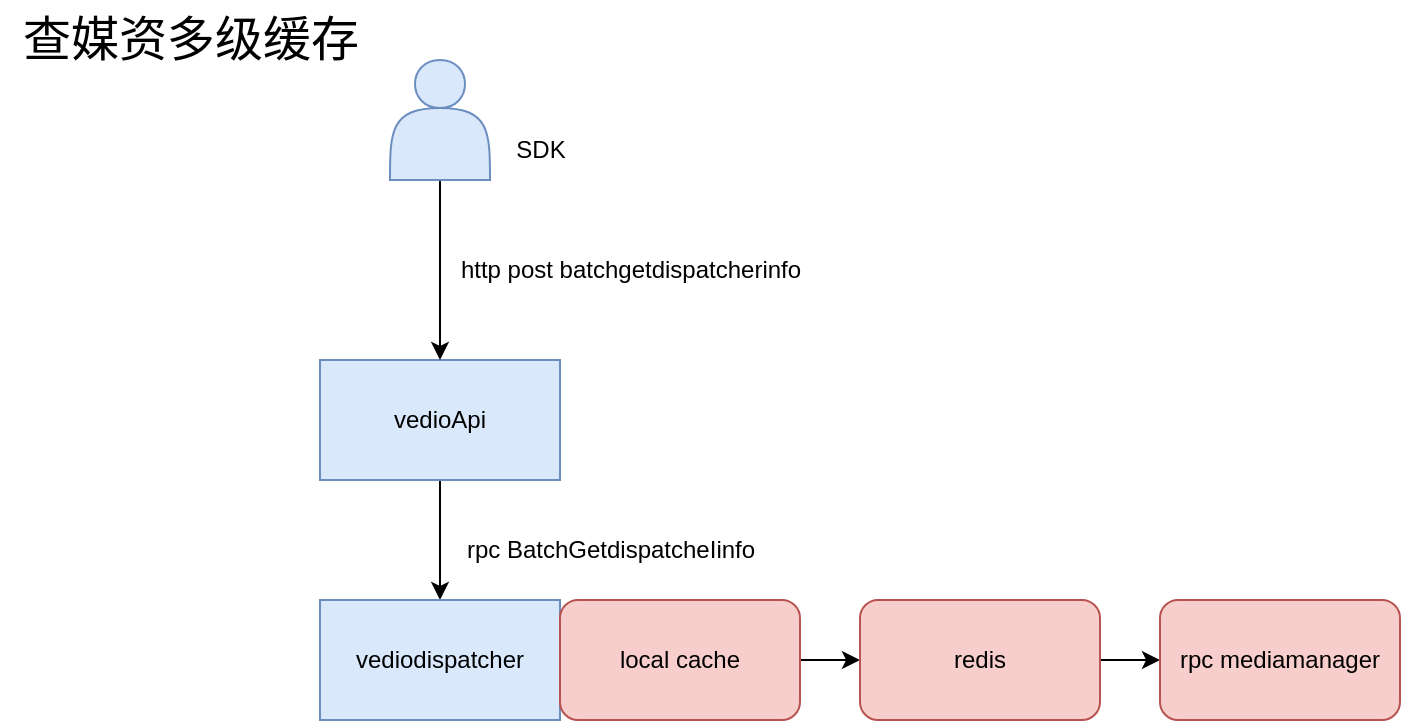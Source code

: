 <mxfile version="20.2.0" type="github">
  <diagram id="PE9LwXxQQbcbUWWuchnT" name="第 1 页">
    <mxGraphModel dx="1176" dy="684" grid="1" gridSize="10" guides="1" tooltips="1" connect="1" arrows="1" fold="1" page="1" pageScale="1" pageWidth="827" pageHeight="1169" math="0" shadow="0">
      <root>
        <mxCell id="0" />
        <mxCell id="1" parent="0" />
        <mxCell id="L4WAofT8WboGvsGtaW92-8" style="edgeStyle=orthogonalEdgeStyle;rounded=0;orthogonalLoop=1;jettySize=auto;html=1;exitX=0.5;exitY=1;exitDx=0;exitDy=0;entryX=0.5;entryY=0;entryDx=0;entryDy=0;fontSize=24;" edge="1" parent="1" source="L4WAofT8WboGvsGtaW92-1" target="L4WAofT8WboGvsGtaW92-2">
          <mxGeometry relative="1" as="geometry" />
        </mxCell>
        <mxCell id="L4WAofT8WboGvsGtaW92-1" value="vedioApi" style="rounded=0;whiteSpace=wrap;html=1;fillColor=#dae8fc;strokeColor=#6c8ebf;" vertex="1" parent="1">
          <mxGeometry x="180" y="200" width="120" height="60" as="geometry" />
        </mxCell>
        <mxCell id="L4WAofT8WboGvsGtaW92-2" value="vediodispatcher" style="rounded=0;whiteSpace=wrap;html=1;fillColor=#dae8fc;strokeColor=#6c8ebf;" vertex="1" parent="1">
          <mxGeometry x="180" y="320" width="120" height="60" as="geometry" />
        </mxCell>
        <mxCell id="L4WAofT8WboGvsGtaW92-5" style="edgeStyle=orthogonalEdgeStyle;rounded=0;orthogonalLoop=1;jettySize=auto;html=1;exitX=0.5;exitY=1;exitDx=0;exitDy=0;" edge="1" parent="1" source="L4WAofT8WboGvsGtaW92-3" target="L4WAofT8WboGvsGtaW92-1">
          <mxGeometry relative="1" as="geometry" />
        </mxCell>
        <mxCell id="L4WAofT8WboGvsGtaW92-3" value="" style="shape=actor;whiteSpace=wrap;html=1;fillColor=#dae8fc;strokeColor=#6c8ebf;" vertex="1" parent="1">
          <mxGeometry x="215" y="50" width="50" height="60" as="geometry" />
        </mxCell>
        <mxCell id="L4WAofT8WboGvsGtaW92-4" value="SDK" style="text;html=1;align=center;verticalAlign=middle;resizable=0;points=[];autosize=1;strokeColor=none;fillColor=none;" vertex="1" parent="1">
          <mxGeometry x="265" y="80" width="50" height="30" as="geometry" />
        </mxCell>
        <mxCell id="L4WAofT8WboGvsGtaW92-6" value="http post batchgetdispatcherinfo" style="text;html=1;align=center;verticalAlign=middle;resizable=0;points=[];autosize=1;strokeColor=none;fillColor=none;" vertex="1" parent="1">
          <mxGeometry x="240" y="140" width="190" height="30" as="geometry" />
        </mxCell>
        <mxCell id="L4WAofT8WboGvsGtaW92-7" value="查媒资多级缓存" style="text;html=1;align=center;verticalAlign=middle;resizable=0;points=[];autosize=1;strokeColor=none;fillColor=none;fontSize=24;" vertex="1" parent="1">
          <mxGeometry x="20" y="20" width="190" height="40" as="geometry" />
        </mxCell>
        <mxCell id="L4WAofT8WboGvsGtaW92-11" value="rpc BatchGetdispatcheIinfo" style="text;html=1;align=center;verticalAlign=middle;resizable=0;points=[];autosize=1;strokeColor=none;fillColor=none;" vertex="1" parent="1">
          <mxGeometry x="240" y="280" width="170" height="30" as="geometry" />
        </mxCell>
        <mxCell id="L4WAofT8WboGvsGtaW92-16" style="edgeStyle=orthogonalEdgeStyle;rounded=0;orthogonalLoop=1;jettySize=auto;html=1;exitX=1;exitY=0.5;exitDx=0;exitDy=0;entryX=0;entryY=0.5;entryDx=0;entryDy=0;fontSize=12;" edge="1" parent="1" source="L4WAofT8WboGvsGtaW92-13" target="L4WAofT8WboGvsGtaW92-15">
          <mxGeometry relative="1" as="geometry" />
        </mxCell>
        <mxCell id="L4WAofT8WboGvsGtaW92-13" value="local cache" style="rounded=1;whiteSpace=wrap;html=1;fontSize=12;fillColor=#f8cecc;strokeColor=#b85450;" vertex="1" parent="1">
          <mxGeometry x="300" y="320" width="120" height="60" as="geometry" />
        </mxCell>
        <mxCell id="L4WAofT8WboGvsGtaW92-19" style="edgeStyle=orthogonalEdgeStyle;rounded=0;orthogonalLoop=1;jettySize=auto;html=1;exitX=1;exitY=0.5;exitDx=0;exitDy=0;entryX=0;entryY=0.5;entryDx=0;entryDy=0;fontSize=12;" edge="1" parent="1" source="L4WAofT8WboGvsGtaW92-15" target="L4WAofT8WboGvsGtaW92-17">
          <mxGeometry relative="1" as="geometry" />
        </mxCell>
        <mxCell id="L4WAofT8WboGvsGtaW92-15" value="redis" style="rounded=1;whiteSpace=wrap;html=1;fontSize=12;fillColor=#f8cecc;strokeColor=#b85450;" vertex="1" parent="1">
          <mxGeometry x="450" y="320" width="120" height="60" as="geometry" />
        </mxCell>
        <mxCell id="L4WAofT8WboGvsGtaW92-17" value="rpc mediamanager" style="rounded=1;whiteSpace=wrap;html=1;fontSize=12;fillColor=#f8cecc;strokeColor=#b85450;" vertex="1" parent="1">
          <mxGeometry x="600" y="320" width="120" height="60" as="geometry" />
        </mxCell>
      </root>
    </mxGraphModel>
  </diagram>
</mxfile>
